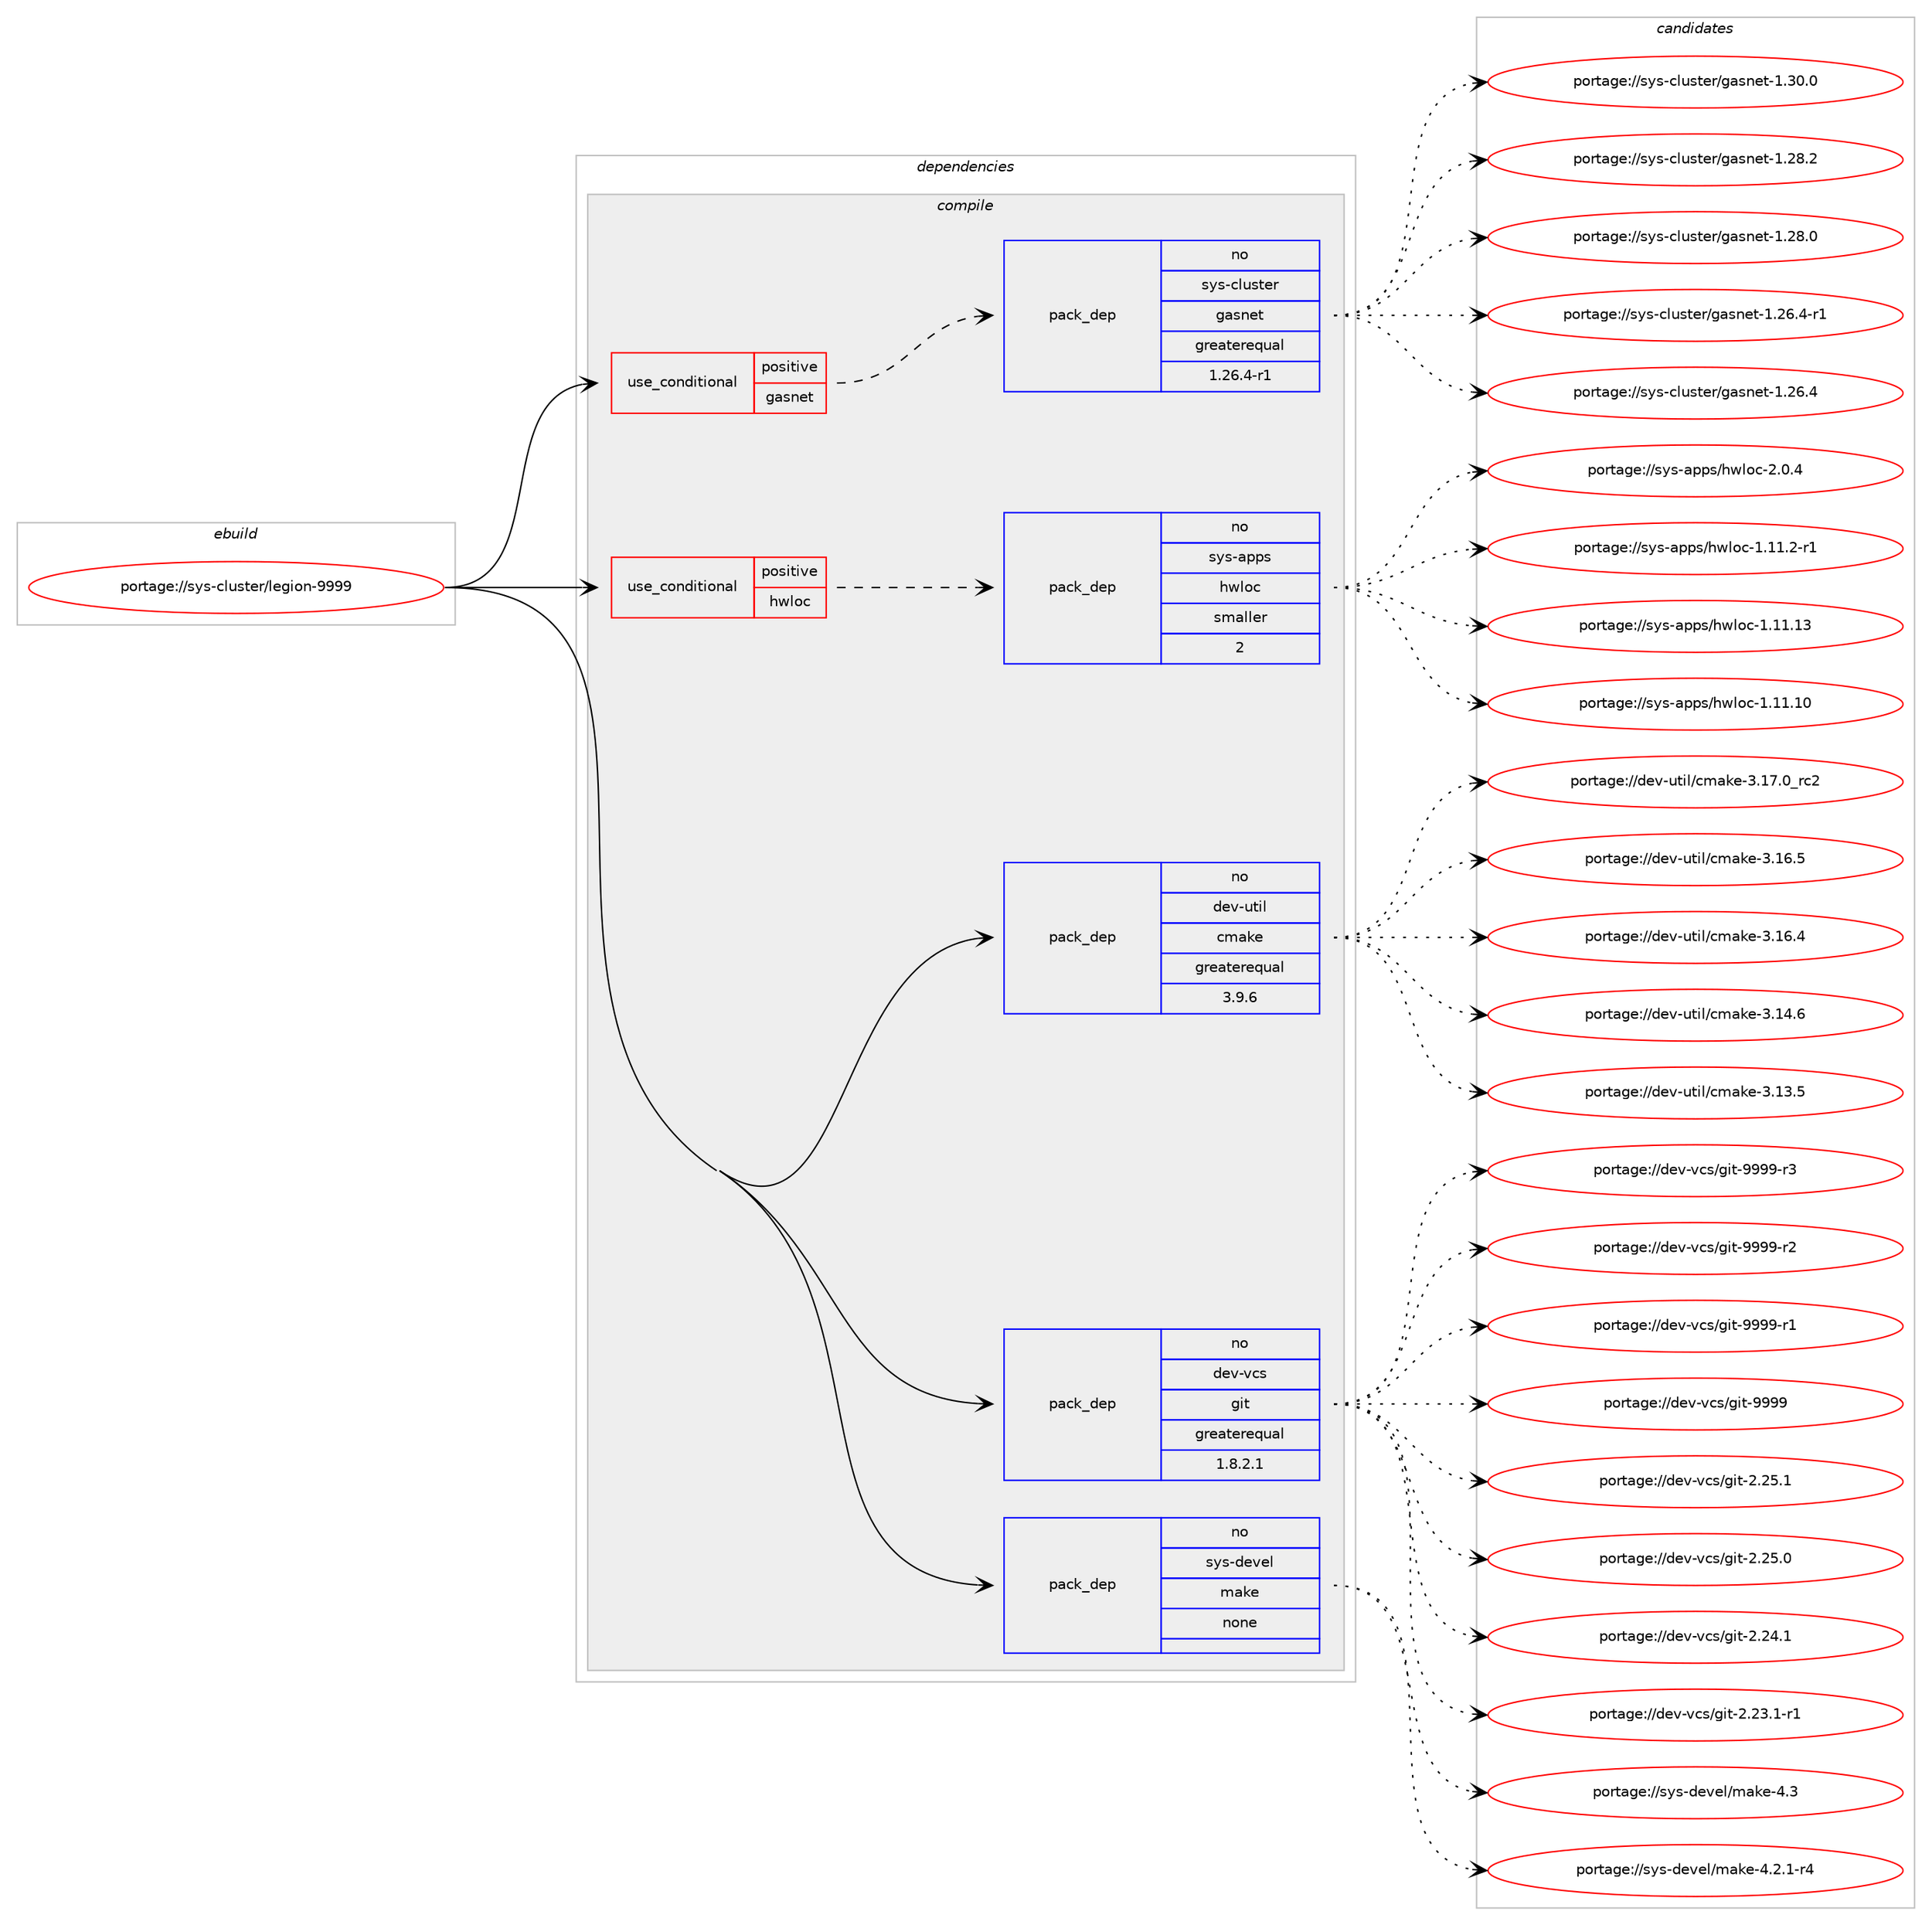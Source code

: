 digraph prolog {

# *************
# Graph options
# *************

newrank=true;
concentrate=true;
compound=true;
graph [rankdir=LR,fontname=Helvetica,fontsize=10,ranksep=1.5];#, ranksep=2.5, nodesep=0.2];
edge  [arrowhead=vee];
node  [fontname=Helvetica,fontsize=10];

# **********
# The ebuild
# **********

subgraph cluster_leftcol {
color=gray;
rank=same;
label=<<i>ebuild</i>>;
id [label="portage://sys-cluster/legion-9999", color=red, width=4, href="../sys-cluster/legion-9999.svg"];
}

# ****************
# The dependencies
# ****************

subgraph cluster_midcol {
color=gray;
label=<<i>dependencies</i>>;
subgraph cluster_compile {
fillcolor="#eeeeee";
style=filled;
label=<<i>compile</i>>;
subgraph cond4450 {
dependency26289 [label=<<TABLE BORDER="0" CELLBORDER="1" CELLSPACING="0" CELLPADDING="4"><TR><TD ROWSPAN="3" CELLPADDING="10">use_conditional</TD></TR><TR><TD>positive</TD></TR><TR><TD>gasnet</TD></TR></TABLE>>, shape=none, color=red];
subgraph pack21190 {
dependency26290 [label=<<TABLE BORDER="0" CELLBORDER="1" CELLSPACING="0" CELLPADDING="4" WIDTH="220"><TR><TD ROWSPAN="6" CELLPADDING="30">pack_dep</TD></TR><TR><TD WIDTH="110">no</TD></TR><TR><TD>sys-cluster</TD></TR><TR><TD>gasnet</TD></TR><TR><TD>greaterequal</TD></TR><TR><TD>1.26.4-r1</TD></TR></TABLE>>, shape=none, color=blue];
}
dependency26289:e -> dependency26290:w [weight=20,style="dashed",arrowhead="vee"];
}
id:e -> dependency26289:w [weight=20,style="solid",arrowhead="vee"];
subgraph cond4451 {
dependency26291 [label=<<TABLE BORDER="0" CELLBORDER="1" CELLSPACING="0" CELLPADDING="4"><TR><TD ROWSPAN="3" CELLPADDING="10">use_conditional</TD></TR><TR><TD>positive</TD></TR><TR><TD>hwloc</TD></TR></TABLE>>, shape=none, color=red];
subgraph pack21191 {
dependency26292 [label=<<TABLE BORDER="0" CELLBORDER="1" CELLSPACING="0" CELLPADDING="4" WIDTH="220"><TR><TD ROWSPAN="6" CELLPADDING="30">pack_dep</TD></TR><TR><TD WIDTH="110">no</TD></TR><TR><TD>sys-apps</TD></TR><TR><TD>hwloc</TD></TR><TR><TD>smaller</TD></TR><TR><TD>2</TD></TR></TABLE>>, shape=none, color=blue];
}
dependency26291:e -> dependency26292:w [weight=20,style="dashed",arrowhead="vee"];
}
id:e -> dependency26291:w [weight=20,style="solid",arrowhead="vee"];
subgraph pack21192 {
dependency26293 [label=<<TABLE BORDER="0" CELLBORDER="1" CELLSPACING="0" CELLPADDING="4" WIDTH="220"><TR><TD ROWSPAN="6" CELLPADDING="30">pack_dep</TD></TR><TR><TD WIDTH="110">no</TD></TR><TR><TD>dev-util</TD></TR><TR><TD>cmake</TD></TR><TR><TD>greaterequal</TD></TR><TR><TD>3.9.6</TD></TR></TABLE>>, shape=none, color=blue];
}
id:e -> dependency26293:w [weight=20,style="solid",arrowhead="vee"];
subgraph pack21193 {
dependency26294 [label=<<TABLE BORDER="0" CELLBORDER="1" CELLSPACING="0" CELLPADDING="4" WIDTH="220"><TR><TD ROWSPAN="6" CELLPADDING="30">pack_dep</TD></TR><TR><TD WIDTH="110">no</TD></TR><TR><TD>dev-vcs</TD></TR><TR><TD>git</TD></TR><TR><TD>greaterequal</TD></TR><TR><TD>1.8.2.1</TD></TR></TABLE>>, shape=none, color=blue];
}
id:e -> dependency26294:w [weight=20,style="solid",arrowhead="vee"];
subgraph pack21194 {
dependency26295 [label=<<TABLE BORDER="0" CELLBORDER="1" CELLSPACING="0" CELLPADDING="4" WIDTH="220"><TR><TD ROWSPAN="6" CELLPADDING="30">pack_dep</TD></TR><TR><TD WIDTH="110">no</TD></TR><TR><TD>sys-devel</TD></TR><TR><TD>make</TD></TR><TR><TD>none</TD></TR><TR><TD></TD></TR></TABLE>>, shape=none, color=blue];
}
id:e -> dependency26295:w [weight=20,style="solid",arrowhead="vee"];
}
subgraph cluster_compileandrun {
fillcolor="#eeeeee";
style=filled;
label=<<i>compile and run</i>>;
}
subgraph cluster_run {
fillcolor="#eeeeee";
style=filled;
label=<<i>run</i>>;
}
}

# **************
# The candidates
# **************

subgraph cluster_choices {
rank=same;
color=gray;
label=<<i>candidates</i>>;

subgraph choice21190 {
color=black;
nodesep=1;
choice1151211154599108117115116101114471039711511010111645494651484648 [label="portage://sys-cluster/gasnet-1.30.0", color=red, width=4,href="../sys-cluster/gasnet-1.30.0.svg"];
choice1151211154599108117115116101114471039711511010111645494650564650 [label="portage://sys-cluster/gasnet-1.28.2", color=red, width=4,href="../sys-cluster/gasnet-1.28.2.svg"];
choice1151211154599108117115116101114471039711511010111645494650564648 [label="portage://sys-cluster/gasnet-1.28.0", color=red, width=4,href="../sys-cluster/gasnet-1.28.0.svg"];
choice11512111545991081171151161011144710397115110101116454946505446524511449 [label="portage://sys-cluster/gasnet-1.26.4-r1", color=red, width=4,href="../sys-cluster/gasnet-1.26.4-r1.svg"];
choice1151211154599108117115116101114471039711511010111645494650544652 [label="portage://sys-cluster/gasnet-1.26.4", color=red, width=4,href="../sys-cluster/gasnet-1.26.4.svg"];
dependency26290:e -> choice1151211154599108117115116101114471039711511010111645494651484648:w [style=dotted,weight="100"];
dependency26290:e -> choice1151211154599108117115116101114471039711511010111645494650564650:w [style=dotted,weight="100"];
dependency26290:e -> choice1151211154599108117115116101114471039711511010111645494650564648:w [style=dotted,weight="100"];
dependency26290:e -> choice11512111545991081171151161011144710397115110101116454946505446524511449:w [style=dotted,weight="100"];
dependency26290:e -> choice1151211154599108117115116101114471039711511010111645494650544652:w [style=dotted,weight="100"];
}
subgraph choice21191 {
color=black;
nodesep=1;
choice11512111545971121121154710411910811199455046484652 [label="portage://sys-apps/hwloc-2.0.4", color=red, width=4,href="../sys-apps/hwloc-2.0.4.svg"];
choice11512111545971121121154710411910811199454946494946504511449 [label="portage://sys-apps/hwloc-1.11.2-r1", color=red, width=4,href="../sys-apps/hwloc-1.11.2-r1.svg"];
choice115121115459711211211547104119108111994549464949464951 [label="portage://sys-apps/hwloc-1.11.13", color=red, width=4,href="../sys-apps/hwloc-1.11.13.svg"];
choice115121115459711211211547104119108111994549464949464948 [label="portage://sys-apps/hwloc-1.11.10", color=red, width=4,href="../sys-apps/hwloc-1.11.10.svg"];
dependency26292:e -> choice11512111545971121121154710411910811199455046484652:w [style=dotted,weight="100"];
dependency26292:e -> choice11512111545971121121154710411910811199454946494946504511449:w [style=dotted,weight="100"];
dependency26292:e -> choice115121115459711211211547104119108111994549464949464951:w [style=dotted,weight="100"];
dependency26292:e -> choice115121115459711211211547104119108111994549464949464948:w [style=dotted,weight="100"];
}
subgraph choice21192 {
color=black;
nodesep=1;
choice1001011184511711610510847991099710710145514649554648951149950 [label="portage://dev-util/cmake-3.17.0_rc2", color=red, width=4,href="../dev-util/cmake-3.17.0_rc2.svg"];
choice1001011184511711610510847991099710710145514649544653 [label="portage://dev-util/cmake-3.16.5", color=red, width=4,href="../dev-util/cmake-3.16.5.svg"];
choice1001011184511711610510847991099710710145514649544652 [label="portage://dev-util/cmake-3.16.4", color=red, width=4,href="../dev-util/cmake-3.16.4.svg"];
choice1001011184511711610510847991099710710145514649524654 [label="portage://dev-util/cmake-3.14.6", color=red, width=4,href="../dev-util/cmake-3.14.6.svg"];
choice1001011184511711610510847991099710710145514649514653 [label="portage://dev-util/cmake-3.13.5", color=red, width=4,href="../dev-util/cmake-3.13.5.svg"];
dependency26293:e -> choice1001011184511711610510847991099710710145514649554648951149950:w [style=dotted,weight="100"];
dependency26293:e -> choice1001011184511711610510847991099710710145514649544653:w [style=dotted,weight="100"];
dependency26293:e -> choice1001011184511711610510847991099710710145514649544652:w [style=dotted,weight="100"];
dependency26293:e -> choice1001011184511711610510847991099710710145514649524654:w [style=dotted,weight="100"];
dependency26293:e -> choice1001011184511711610510847991099710710145514649514653:w [style=dotted,weight="100"];
}
subgraph choice21193 {
color=black;
nodesep=1;
choice10010111845118991154710310511645575757574511451 [label="portage://dev-vcs/git-9999-r3", color=red, width=4,href="../dev-vcs/git-9999-r3.svg"];
choice10010111845118991154710310511645575757574511450 [label="portage://dev-vcs/git-9999-r2", color=red, width=4,href="../dev-vcs/git-9999-r2.svg"];
choice10010111845118991154710310511645575757574511449 [label="portage://dev-vcs/git-9999-r1", color=red, width=4,href="../dev-vcs/git-9999-r1.svg"];
choice1001011184511899115471031051164557575757 [label="portage://dev-vcs/git-9999", color=red, width=4,href="../dev-vcs/git-9999.svg"];
choice10010111845118991154710310511645504650534649 [label="portage://dev-vcs/git-2.25.1", color=red, width=4,href="../dev-vcs/git-2.25.1.svg"];
choice10010111845118991154710310511645504650534648 [label="portage://dev-vcs/git-2.25.0", color=red, width=4,href="../dev-vcs/git-2.25.0.svg"];
choice10010111845118991154710310511645504650524649 [label="portage://dev-vcs/git-2.24.1", color=red, width=4,href="../dev-vcs/git-2.24.1.svg"];
choice100101118451189911547103105116455046505146494511449 [label="portage://dev-vcs/git-2.23.1-r1", color=red, width=4,href="../dev-vcs/git-2.23.1-r1.svg"];
dependency26294:e -> choice10010111845118991154710310511645575757574511451:w [style=dotted,weight="100"];
dependency26294:e -> choice10010111845118991154710310511645575757574511450:w [style=dotted,weight="100"];
dependency26294:e -> choice10010111845118991154710310511645575757574511449:w [style=dotted,weight="100"];
dependency26294:e -> choice1001011184511899115471031051164557575757:w [style=dotted,weight="100"];
dependency26294:e -> choice10010111845118991154710310511645504650534649:w [style=dotted,weight="100"];
dependency26294:e -> choice10010111845118991154710310511645504650534648:w [style=dotted,weight="100"];
dependency26294:e -> choice10010111845118991154710310511645504650524649:w [style=dotted,weight="100"];
dependency26294:e -> choice100101118451189911547103105116455046505146494511449:w [style=dotted,weight="100"];
}
subgraph choice21194 {
color=black;
nodesep=1;
choice11512111545100101118101108471099710710145524651 [label="portage://sys-devel/make-4.3", color=red, width=4,href="../sys-devel/make-4.3.svg"];
choice1151211154510010111810110847109971071014552465046494511452 [label="portage://sys-devel/make-4.2.1-r4", color=red, width=4,href="../sys-devel/make-4.2.1-r4.svg"];
dependency26295:e -> choice11512111545100101118101108471099710710145524651:w [style=dotted,weight="100"];
dependency26295:e -> choice1151211154510010111810110847109971071014552465046494511452:w [style=dotted,weight="100"];
}
}

}

